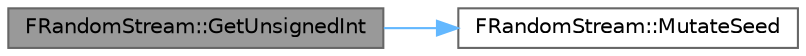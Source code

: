 digraph "FRandomStream::GetUnsignedInt"
{
 // INTERACTIVE_SVG=YES
 // LATEX_PDF_SIZE
  bgcolor="transparent";
  edge [fontname=Helvetica,fontsize=10,labelfontname=Helvetica,labelfontsize=10];
  node [fontname=Helvetica,fontsize=10,shape=box,height=0.2,width=0.4];
  rankdir="LR";
  Node1 [id="Node000001",label="FRandomStream::GetUnsignedInt",height=0.2,width=0.4,color="gray40", fillcolor="grey60", style="filled", fontcolor="black",tooltip="Returns a random number between 0 and MAXUINT."];
  Node1 -> Node2 [id="edge1_Node000001_Node000002",color="steelblue1",style="solid",tooltip=" "];
  Node2 [id="Node000002",label="FRandomStream::MutateSeed",height=0.2,width=0.4,color="grey40", fillcolor="white", style="filled",URL="$d6/da3/structFRandomStream.html#a33bec253a5ffd9ec9c6501a7507b15e2",tooltip="Mutates the current seed into the next seed."];
}
